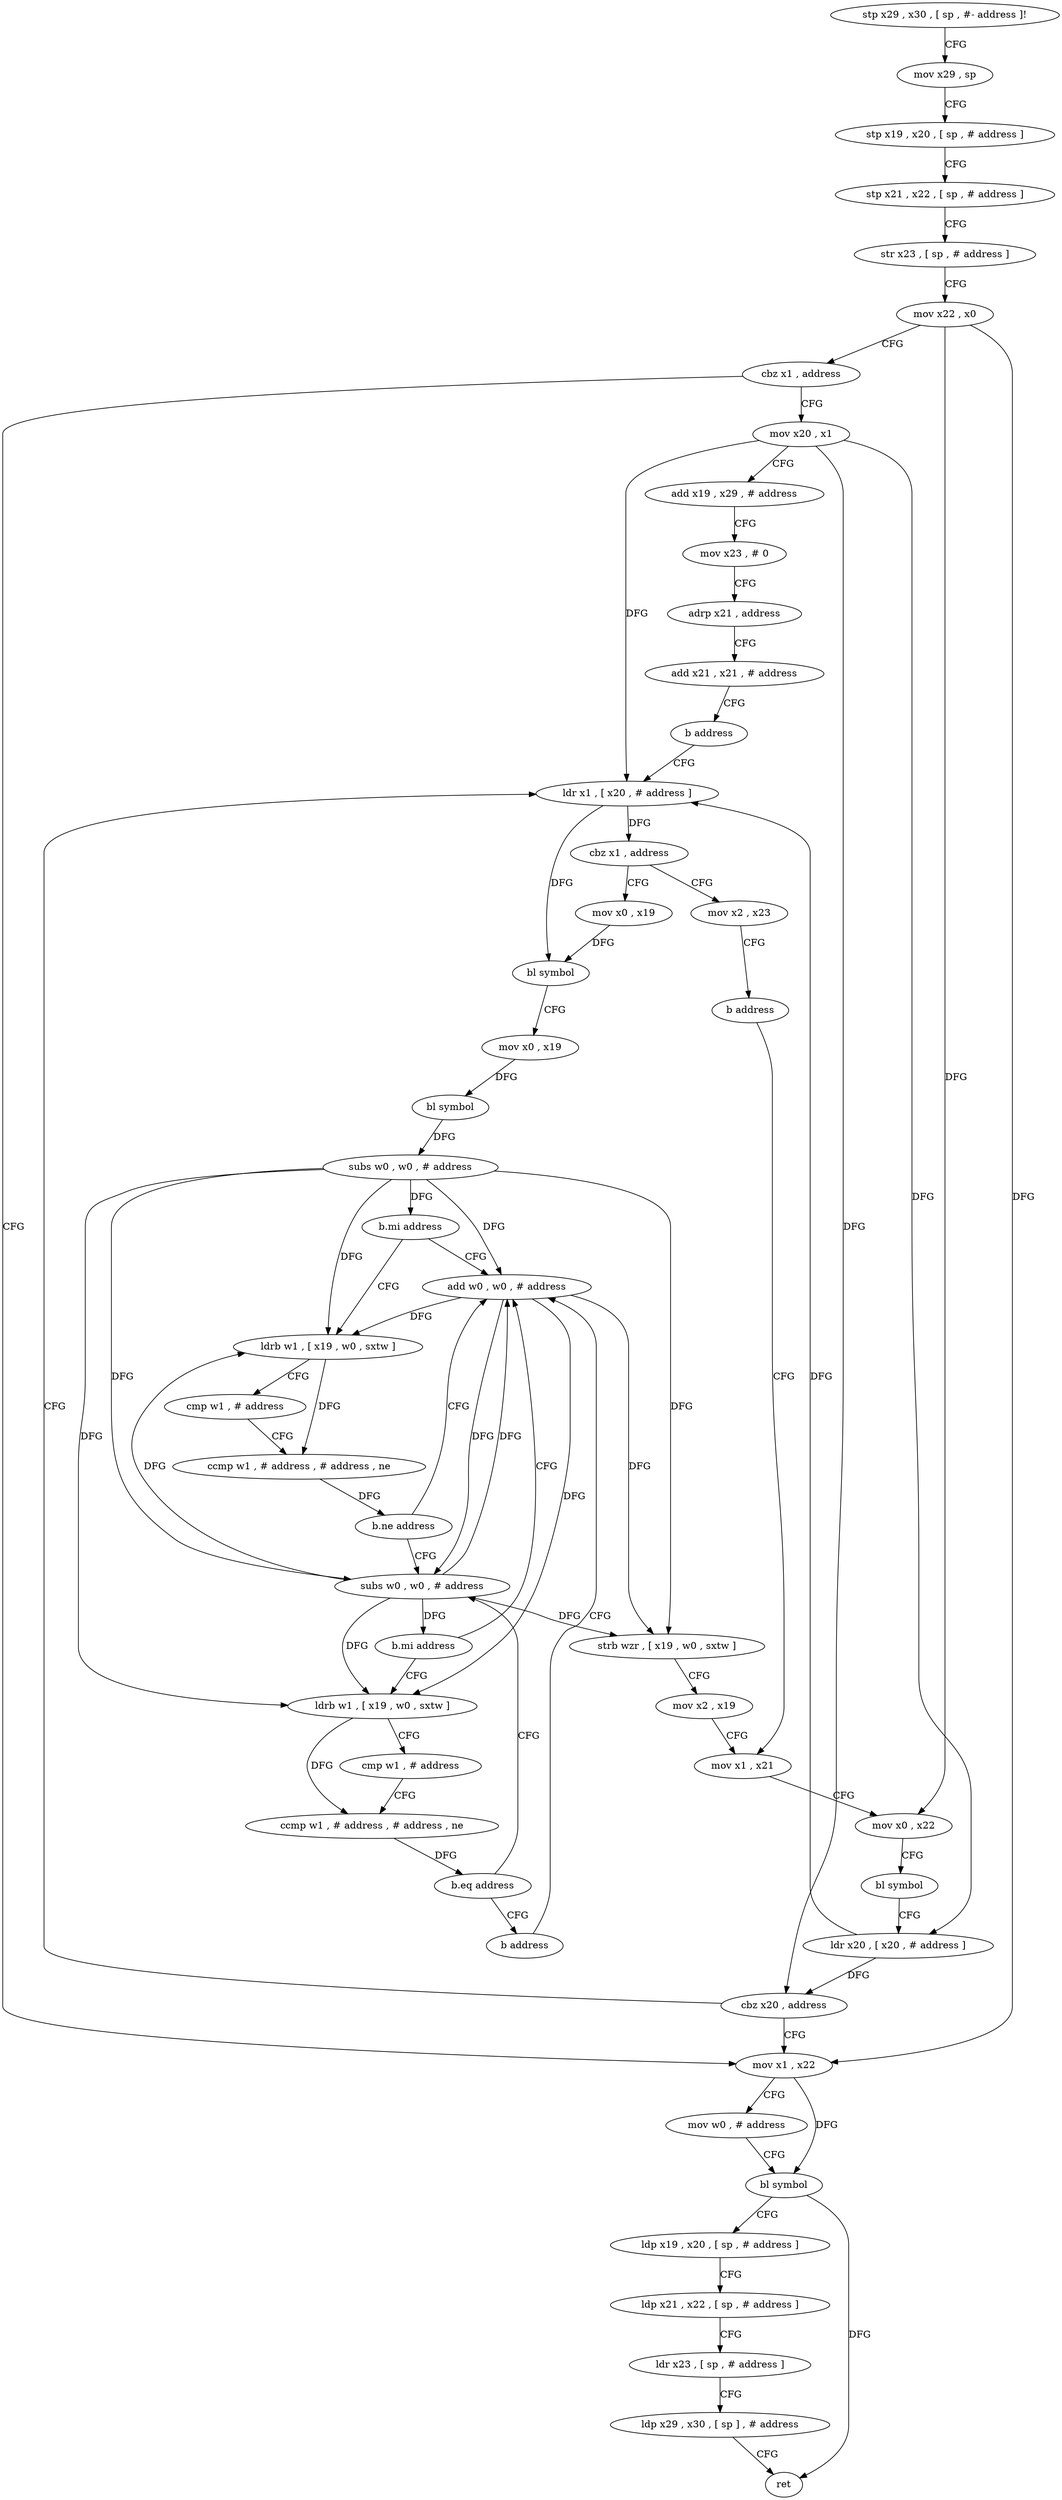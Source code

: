 digraph "func" {
"4217848" [label = "stp x29 , x30 , [ sp , #- address ]!" ]
"4217852" [label = "mov x29 , sp" ]
"4217856" [label = "stp x19 , x20 , [ sp , # address ]" ]
"4217860" [label = "stp x21 , x22 , [ sp , # address ]" ]
"4217864" [label = "str x23 , [ sp , # address ]" ]
"4217868" [label = "mov x22 , x0" ]
"4217872" [label = "cbz x1 , address" ]
"4218016" [label = "mov x1 , x22" ]
"4217876" [label = "mov x20 , x1" ]
"4218020" [label = "mov w0 , # address" ]
"4218024" [label = "bl symbol" ]
"4218028" [label = "ldp x19 , x20 , [ sp , # address ]" ]
"4218032" [label = "ldp x21 , x22 , [ sp , # address ]" ]
"4218036" [label = "ldr x23 , [ sp , # address ]" ]
"4218040" [label = "ldp x29 , x30 , [ sp ] , # address" ]
"4218044" [label = "ret" ]
"4217880" [label = "add x19 , x29 , # address" ]
"4217884" [label = "mov x23 , # 0" ]
"4217888" [label = "adrp x21 , address" ]
"4217892" [label = "add x21 , x21 , # address" ]
"4217896" [label = "b address" ]
"4217932" [label = "ldr x1 , [ x20 , # address ]" ]
"4217936" [label = "cbz x1 , address" ]
"4218008" [label = "mov x2 , x23" ]
"4217940" [label = "mov x0 , x19" ]
"4218012" [label = "b address" ]
"4217912" [label = "mov x1 , x21" ]
"4217944" [label = "bl symbol" ]
"4217948" [label = "mov x0 , x19" ]
"4217952" [label = "bl symbol" ]
"4217956" [label = "subs w0 , w0 , # address" ]
"4217960" [label = "b.mi address" ]
"4217900" [label = "add w0 , w0 , # address" ]
"4217964" [label = "ldrb w1 , [ x19 , w0 , sxtw ]" ]
"4217916" [label = "mov x0 , x22" ]
"4217920" [label = "bl symbol" ]
"4217924" [label = "ldr x20 , [ x20 , # address ]" ]
"4217928" [label = "cbz x20 , address" ]
"4217904" [label = "strb wzr , [ x19 , w0 , sxtw ]" ]
"4217908" [label = "mov x2 , x19" ]
"4217968" [label = "cmp w1 , # address" ]
"4217972" [label = "ccmp w1 , # address , # address , ne" ]
"4217976" [label = "b.ne address" ]
"4217980" [label = "subs w0 , w0 , # address" ]
"4217984" [label = "b.mi address" ]
"4217988" [label = "ldrb w1 , [ x19 , w0 , sxtw ]" ]
"4217992" [label = "cmp w1 , # address" ]
"4217996" [label = "ccmp w1 , # address , # address , ne" ]
"4218000" [label = "b.eq address" ]
"4218004" [label = "b address" ]
"4217848" -> "4217852" [ label = "CFG" ]
"4217852" -> "4217856" [ label = "CFG" ]
"4217856" -> "4217860" [ label = "CFG" ]
"4217860" -> "4217864" [ label = "CFG" ]
"4217864" -> "4217868" [ label = "CFG" ]
"4217868" -> "4217872" [ label = "CFG" ]
"4217868" -> "4218016" [ label = "DFG" ]
"4217868" -> "4217916" [ label = "DFG" ]
"4217872" -> "4218016" [ label = "CFG" ]
"4217872" -> "4217876" [ label = "CFG" ]
"4218016" -> "4218020" [ label = "CFG" ]
"4218016" -> "4218024" [ label = "DFG" ]
"4217876" -> "4217880" [ label = "CFG" ]
"4217876" -> "4217932" [ label = "DFG" ]
"4217876" -> "4217924" [ label = "DFG" ]
"4217876" -> "4217928" [ label = "DFG" ]
"4218020" -> "4218024" [ label = "CFG" ]
"4218024" -> "4218028" [ label = "CFG" ]
"4218024" -> "4218044" [ label = "DFG" ]
"4218028" -> "4218032" [ label = "CFG" ]
"4218032" -> "4218036" [ label = "CFG" ]
"4218036" -> "4218040" [ label = "CFG" ]
"4218040" -> "4218044" [ label = "CFG" ]
"4217880" -> "4217884" [ label = "CFG" ]
"4217884" -> "4217888" [ label = "CFG" ]
"4217888" -> "4217892" [ label = "CFG" ]
"4217892" -> "4217896" [ label = "CFG" ]
"4217896" -> "4217932" [ label = "CFG" ]
"4217932" -> "4217936" [ label = "DFG" ]
"4217932" -> "4217944" [ label = "DFG" ]
"4217936" -> "4218008" [ label = "CFG" ]
"4217936" -> "4217940" [ label = "CFG" ]
"4218008" -> "4218012" [ label = "CFG" ]
"4217940" -> "4217944" [ label = "DFG" ]
"4218012" -> "4217912" [ label = "CFG" ]
"4217912" -> "4217916" [ label = "CFG" ]
"4217944" -> "4217948" [ label = "CFG" ]
"4217948" -> "4217952" [ label = "DFG" ]
"4217952" -> "4217956" [ label = "DFG" ]
"4217956" -> "4217960" [ label = "DFG" ]
"4217956" -> "4217900" [ label = "DFG" ]
"4217956" -> "4217904" [ label = "DFG" ]
"4217956" -> "4217964" [ label = "DFG" ]
"4217956" -> "4217980" [ label = "DFG" ]
"4217956" -> "4217988" [ label = "DFG" ]
"4217960" -> "4217900" [ label = "CFG" ]
"4217960" -> "4217964" [ label = "CFG" ]
"4217900" -> "4217904" [ label = "DFG" ]
"4217900" -> "4217964" [ label = "DFG" ]
"4217900" -> "4217980" [ label = "DFG" ]
"4217900" -> "4217988" [ label = "DFG" ]
"4217964" -> "4217968" [ label = "CFG" ]
"4217964" -> "4217972" [ label = "DFG" ]
"4217916" -> "4217920" [ label = "CFG" ]
"4217920" -> "4217924" [ label = "CFG" ]
"4217924" -> "4217928" [ label = "DFG" ]
"4217924" -> "4217932" [ label = "DFG" ]
"4217928" -> "4218016" [ label = "CFG" ]
"4217928" -> "4217932" [ label = "CFG" ]
"4217904" -> "4217908" [ label = "CFG" ]
"4217908" -> "4217912" [ label = "CFG" ]
"4217968" -> "4217972" [ label = "CFG" ]
"4217972" -> "4217976" [ label = "DFG" ]
"4217976" -> "4217900" [ label = "CFG" ]
"4217976" -> "4217980" [ label = "CFG" ]
"4217980" -> "4217984" [ label = "DFG" ]
"4217980" -> "4217900" [ label = "DFG" ]
"4217980" -> "4217904" [ label = "DFG" ]
"4217980" -> "4217964" [ label = "DFG" ]
"4217980" -> "4217988" [ label = "DFG" ]
"4217984" -> "4217900" [ label = "CFG" ]
"4217984" -> "4217988" [ label = "CFG" ]
"4217988" -> "4217992" [ label = "CFG" ]
"4217988" -> "4217996" [ label = "DFG" ]
"4217992" -> "4217996" [ label = "CFG" ]
"4217996" -> "4218000" [ label = "DFG" ]
"4218000" -> "4217980" [ label = "CFG" ]
"4218000" -> "4218004" [ label = "CFG" ]
"4218004" -> "4217900" [ label = "CFG" ]
}
